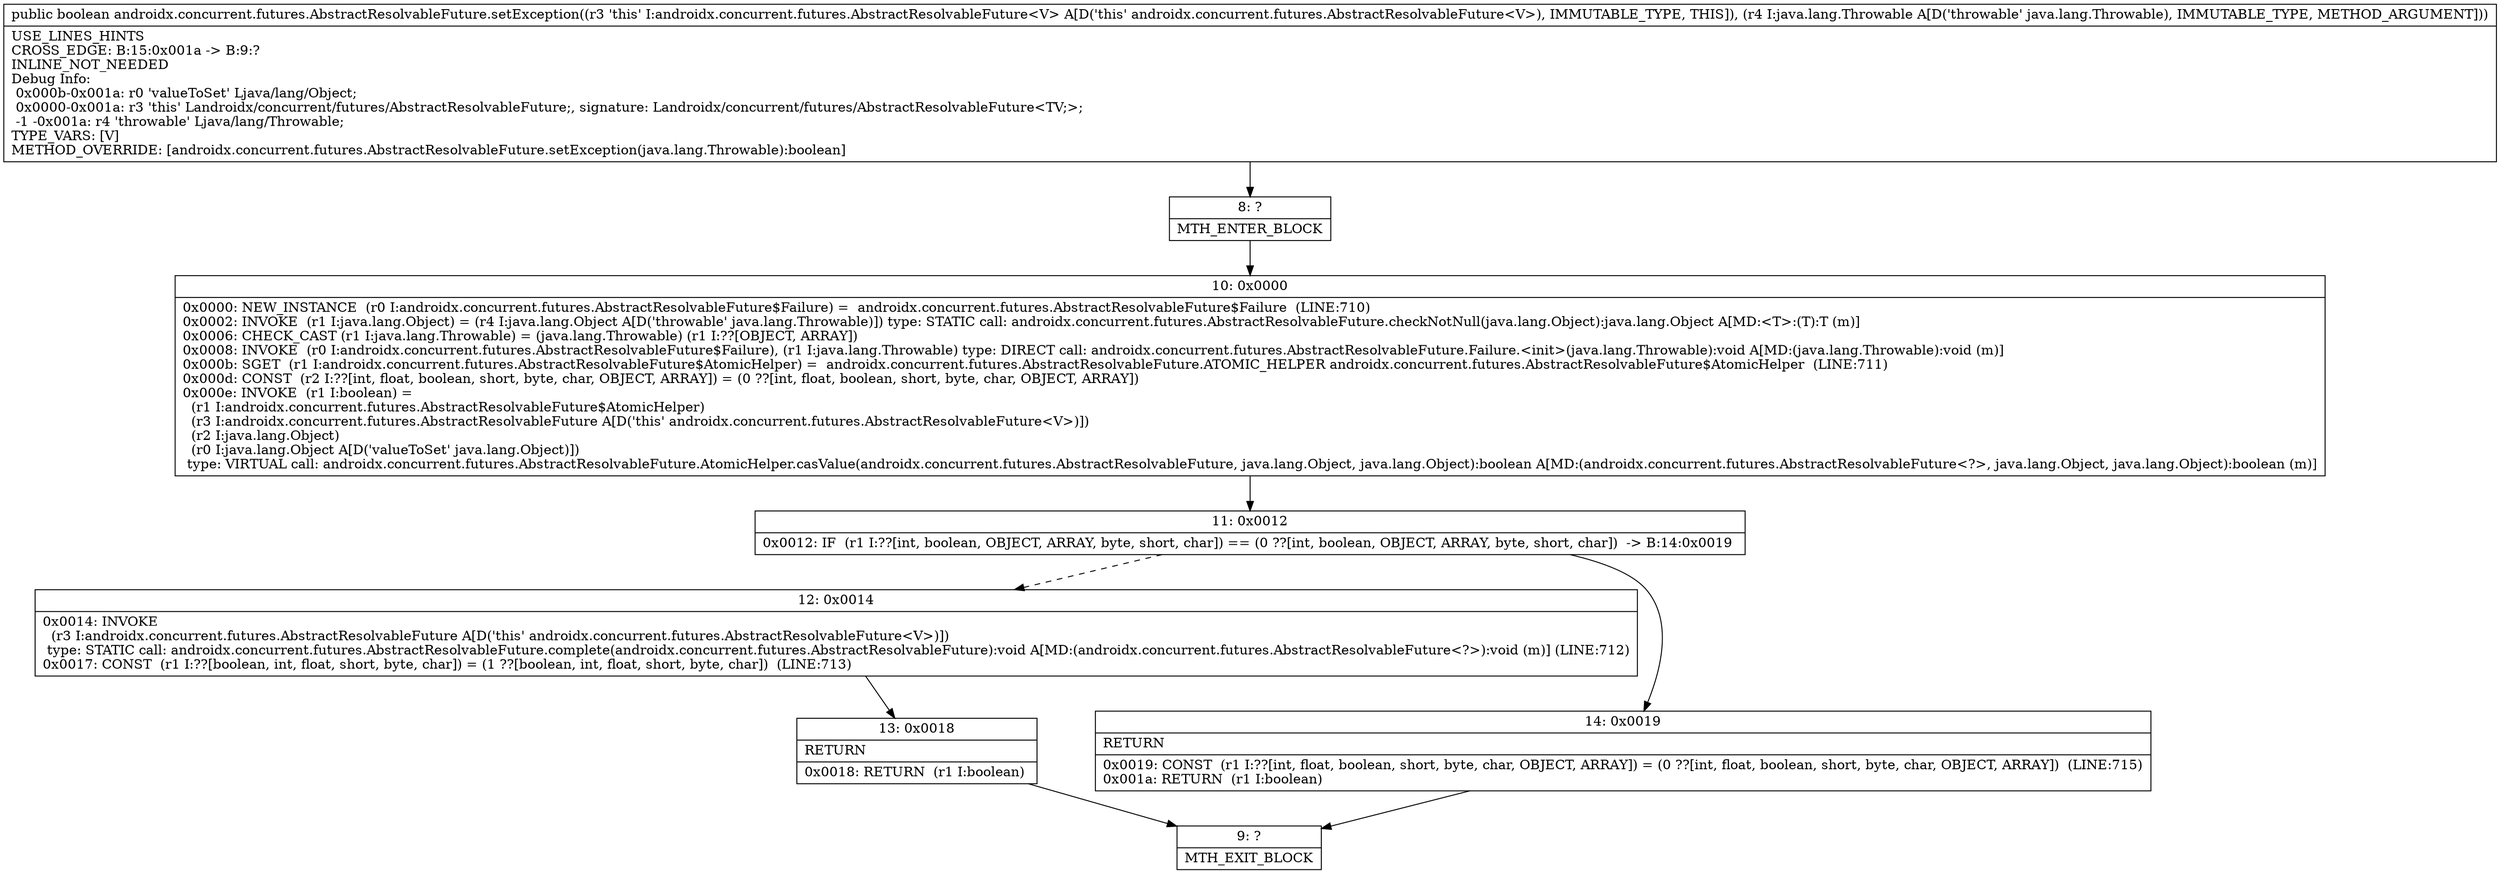 digraph "CFG forandroidx.concurrent.futures.AbstractResolvableFuture.setException(Ljava\/lang\/Throwable;)Z" {
Node_8 [shape=record,label="{8\:\ ?|MTH_ENTER_BLOCK\l}"];
Node_10 [shape=record,label="{10\:\ 0x0000|0x0000: NEW_INSTANCE  (r0 I:androidx.concurrent.futures.AbstractResolvableFuture$Failure) =  androidx.concurrent.futures.AbstractResolvableFuture$Failure  (LINE:710)\l0x0002: INVOKE  (r1 I:java.lang.Object) = (r4 I:java.lang.Object A[D('throwable' java.lang.Throwable)]) type: STATIC call: androidx.concurrent.futures.AbstractResolvableFuture.checkNotNull(java.lang.Object):java.lang.Object A[MD:\<T\>:(T):T (m)]\l0x0006: CHECK_CAST (r1 I:java.lang.Throwable) = (java.lang.Throwable) (r1 I:??[OBJECT, ARRAY]) \l0x0008: INVOKE  (r0 I:androidx.concurrent.futures.AbstractResolvableFuture$Failure), (r1 I:java.lang.Throwable) type: DIRECT call: androidx.concurrent.futures.AbstractResolvableFuture.Failure.\<init\>(java.lang.Throwable):void A[MD:(java.lang.Throwable):void (m)]\l0x000b: SGET  (r1 I:androidx.concurrent.futures.AbstractResolvableFuture$AtomicHelper) =  androidx.concurrent.futures.AbstractResolvableFuture.ATOMIC_HELPER androidx.concurrent.futures.AbstractResolvableFuture$AtomicHelper  (LINE:711)\l0x000d: CONST  (r2 I:??[int, float, boolean, short, byte, char, OBJECT, ARRAY]) = (0 ??[int, float, boolean, short, byte, char, OBJECT, ARRAY]) \l0x000e: INVOKE  (r1 I:boolean) = \l  (r1 I:androidx.concurrent.futures.AbstractResolvableFuture$AtomicHelper)\l  (r3 I:androidx.concurrent.futures.AbstractResolvableFuture A[D('this' androidx.concurrent.futures.AbstractResolvableFuture\<V\>)])\l  (r2 I:java.lang.Object)\l  (r0 I:java.lang.Object A[D('valueToSet' java.lang.Object)])\l type: VIRTUAL call: androidx.concurrent.futures.AbstractResolvableFuture.AtomicHelper.casValue(androidx.concurrent.futures.AbstractResolvableFuture, java.lang.Object, java.lang.Object):boolean A[MD:(androidx.concurrent.futures.AbstractResolvableFuture\<?\>, java.lang.Object, java.lang.Object):boolean (m)]\l}"];
Node_11 [shape=record,label="{11\:\ 0x0012|0x0012: IF  (r1 I:??[int, boolean, OBJECT, ARRAY, byte, short, char]) == (0 ??[int, boolean, OBJECT, ARRAY, byte, short, char])  \-\> B:14:0x0019 \l}"];
Node_12 [shape=record,label="{12\:\ 0x0014|0x0014: INVOKE  \l  (r3 I:androidx.concurrent.futures.AbstractResolvableFuture A[D('this' androidx.concurrent.futures.AbstractResolvableFuture\<V\>)])\l type: STATIC call: androidx.concurrent.futures.AbstractResolvableFuture.complete(androidx.concurrent.futures.AbstractResolvableFuture):void A[MD:(androidx.concurrent.futures.AbstractResolvableFuture\<?\>):void (m)] (LINE:712)\l0x0017: CONST  (r1 I:??[boolean, int, float, short, byte, char]) = (1 ??[boolean, int, float, short, byte, char])  (LINE:713)\l}"];
Node_13 [shape=record,label="{13\:\ 0x0018|RETURN\l|0x0018: RETURN  (r1 I:boolean) \l}"];
Node_9 [shape=record,label="{9\:\ ?|MTH_EXIT_BLOCK\l}"];
Node_14 [shape=record,label="{14\:\ 0x0019|RETURN\l|0x0019: CONST  (r1 I:??[int, float, boolean, short, byte, char, OBJECT, ARRAY]) = (0 ??[int, float, boolean, short, byte, char, OBJECT, ARRAY])  (LINE:715)\l0x001a: RETURN  (r1 I:boolean) \l}"];
MethodNode[shape=record,label="{public boolean androidx.concurrent.futures.AbstractResolvableFuture.setException((r3 'this' I:androidx.concurrent.futures.AbstractResolvableFuture\<V\> A[D('this' androidx.concurrent.futures.AbstractResolvableFuture\<V\>), IMMUTABLE_TYPE, THIS]), (r4 I:java.lang.Throwable A[D('throwable' java.lang.Throwable), IMMUTABLE_TYPE, METHOD_ARGUMENT]))  | USE_LINES_HINTS\lCROSS_EDGE: B:15:0x001a \-\> B:9:?\lINLINE_NOT_NEEDED\lDebug Info:\l  0x000b\-0x001a: r0 'valueToSet' Ljava\/lang\/Object;\l  0x0000\-0x001a: r3 'this' Landroidx\/concurrent\/futures\/AbstractResolvableFuture;, signature: Landroidx\/concurrent\/futures\/AbstractResolvableFuture\<TV;\>;\l  \-1 \-0x001a: r4 'throwable' Ljava\/lang\/Throwable;\lTYPE_VARS: [V]\lMETHOD_OVERRIDE: [androidx.concurrent.futures.AbstractResolvableFuture.setException(java.lang.Throwable):boolean]\l}"];
MethodNode -> Node_8;Node_8 -> Node_10;
Node_10 -> Node_11;
Node_11 -> Node_12[style=dashed];
Node_11 -> Node_14;
Node_12 -> Node_13;
Node_13 -> Node_9;
Node_14 -> Node_9;
}

